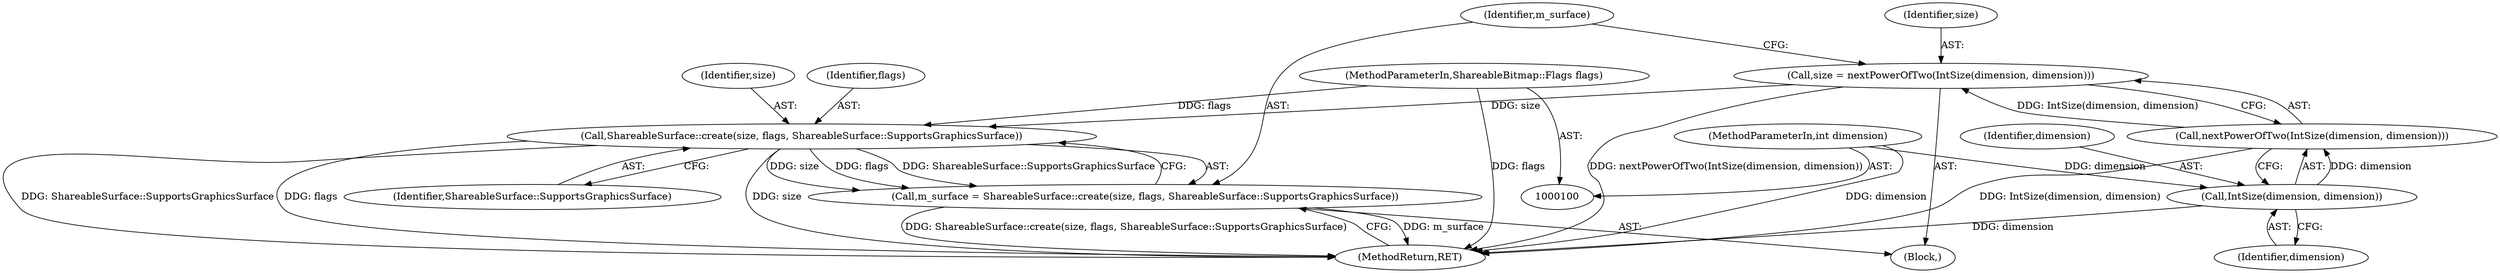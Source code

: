 digraph "0_Chrome_d31f450c723ba46b53c1762e51188557447d85fd_1@API" {
"1000113" [label="(Call,ShareableSurface::create(size, flags, ShareableSurface::SupportsGraphicsSurface))"];
"1000105" [label="(Call,size = nextPowerOfTwo(IntSize(dimension, dimension)))"];
"1000107" [label="(Call,nextPowerOfTwo(IntSize(dimension, dimension)))"];
"1000108" [label="(Call,IntSize(dimension, dimension))"];
"1000101" [label="(MethodParameterIn,int dimension)"];
"1000102" [label="(MethodParameterIn,ShareableBitmap::Flags flags)"];
"1000111" [label="(Call,m_surface = ShareableSurface::create(size, flags, ShareableSurface::SupportsGraphicsSurface))"];
"1000102" [label="(MethodParameterIn,ShareableBitmap::Flags flags)"];
"1000109" [label="(Identifier,dimension)"];
"1000103" [label="(Block,)"];
"1000106" [label="(Identifier,size)"];
"1000117" [label="(MethodReturn,RET)"];
"1000105" [label="(Call,size = nextPowerOfTwo(IntSize(dimension, dimension)))"];
"1000110" [label="(Identifier,dimension)"];
"1000112" [label="(Identifier,m_surface)"];
"1000111" [label="(Call,m_surface = ShareableSurface::create(size, flags, ShareableSurface::SupportsGraphicsSurface))"];
"1000113" [label="(Call,ShareableSurface::create(size, flags, ShareableSurface::SupportsGraphicsSurface))"];
"1000101" [label="(MethodParameterIn,int dimension)"];
"1000108" [label="(Call,IntSize(dimension, dimension))"];
"1000116" [label="(Identifier,ShareableSurface::SupportsGraphicsSurface)"];
"1000114" [label="(Identifier,size)"];
"1000107" [label="(Call,nextPowerOfTwo(IntSize(dimension, dimension)))"];
"1000115" [label="(Identifier,flags)"];
"1000113" -> "1000111"  [label="AST: "];
"1000113" -> "1000116"  [label="CFG: "];
"1000114" -> "1000113"  [label="AST: "];
"1000115" -> "1000113"  [label="AST: "];
"1000116" -> "1000113"  [label="AST: "];
"1000111" -> "1000113"  [label="CFG: "];
"1000113" -> "1000117"  [label="DDG: size"];
"1000113" -> "1000117"  [label="DDG: flags"];
"1000113" -> "1000117"  [label="DDG: ShareableSurface::SupportsGraphicsSurface"];
"1000113" -> "1000111"  [label="DDG: size"];
"1000113" -> "1000111"  [label="DDG: flags"];
"1000113" -> "1000111"  [label="DDG: ShareableSurface::SupportsGraphicsSurface"];
"1000105" -> "1000113"  [label="DDG: size"];
"1000102" -> "1000113"  [label="DDG: flags"];
"1000105" -> "1000103"  [label="AST: "];
"1000105" -> "1000107"  [label="CFG: "];
"1000106" -> "1000105"  [label="AST: "];
"1000107" -> "1000105"  [label="AST: "];
"1000112" -> "1000105"  [label="CFG: "];
"1000105" -> "1000117"  [label="DDG: nextPowerOfTwo(IntSize(dimension, dimension))"];
"1000107" -> "1000105"  [label="DDG: IntSize(dimension, dimension)"];
"1000107" -> "1000108"  [label="CFG: "];
"1000108" -> "1000107"  [label="AST: "];
"1000107" -> "1000117"  [label="DDG: IntSize(dimension, dimension)"];
"1000108" -> "1000107"  [label="DDG: dimension"];
"1000108" -> "1000110"  [label="CFG: "];
"1000109" -> "1000108"  [label="AST: "];
"1000110" -> "1000108"  [label="AST: "];
"1000108" -> "1000117"  [label="DDG: dimension"];
"1000101" -> "1000108"  [label="DDG: dimension"];
"1000101" -> "1000100"  [label="AST: "];
"1000101" -> "1000117"  [label="DDG: dimension"];
"1000102" -> "1000100"  [label="AST: "];
"1000102" -> "1000117"  [label="DDG: flags"];
"1000111" -> "1000103"  [label="AST: "];
"1000112" -> "1000111"  [label="AST: "];
"1000117" -> "1000111"  [label="CFG: "];
"1000111" -> "1000117"  [label="DDG: m_surface"];
"1000111" -> "1000117"  [label="DDG: ShareableSurface::create(size, flags, ShareableSurface::SupportsGraphicsSurface)"];
}

